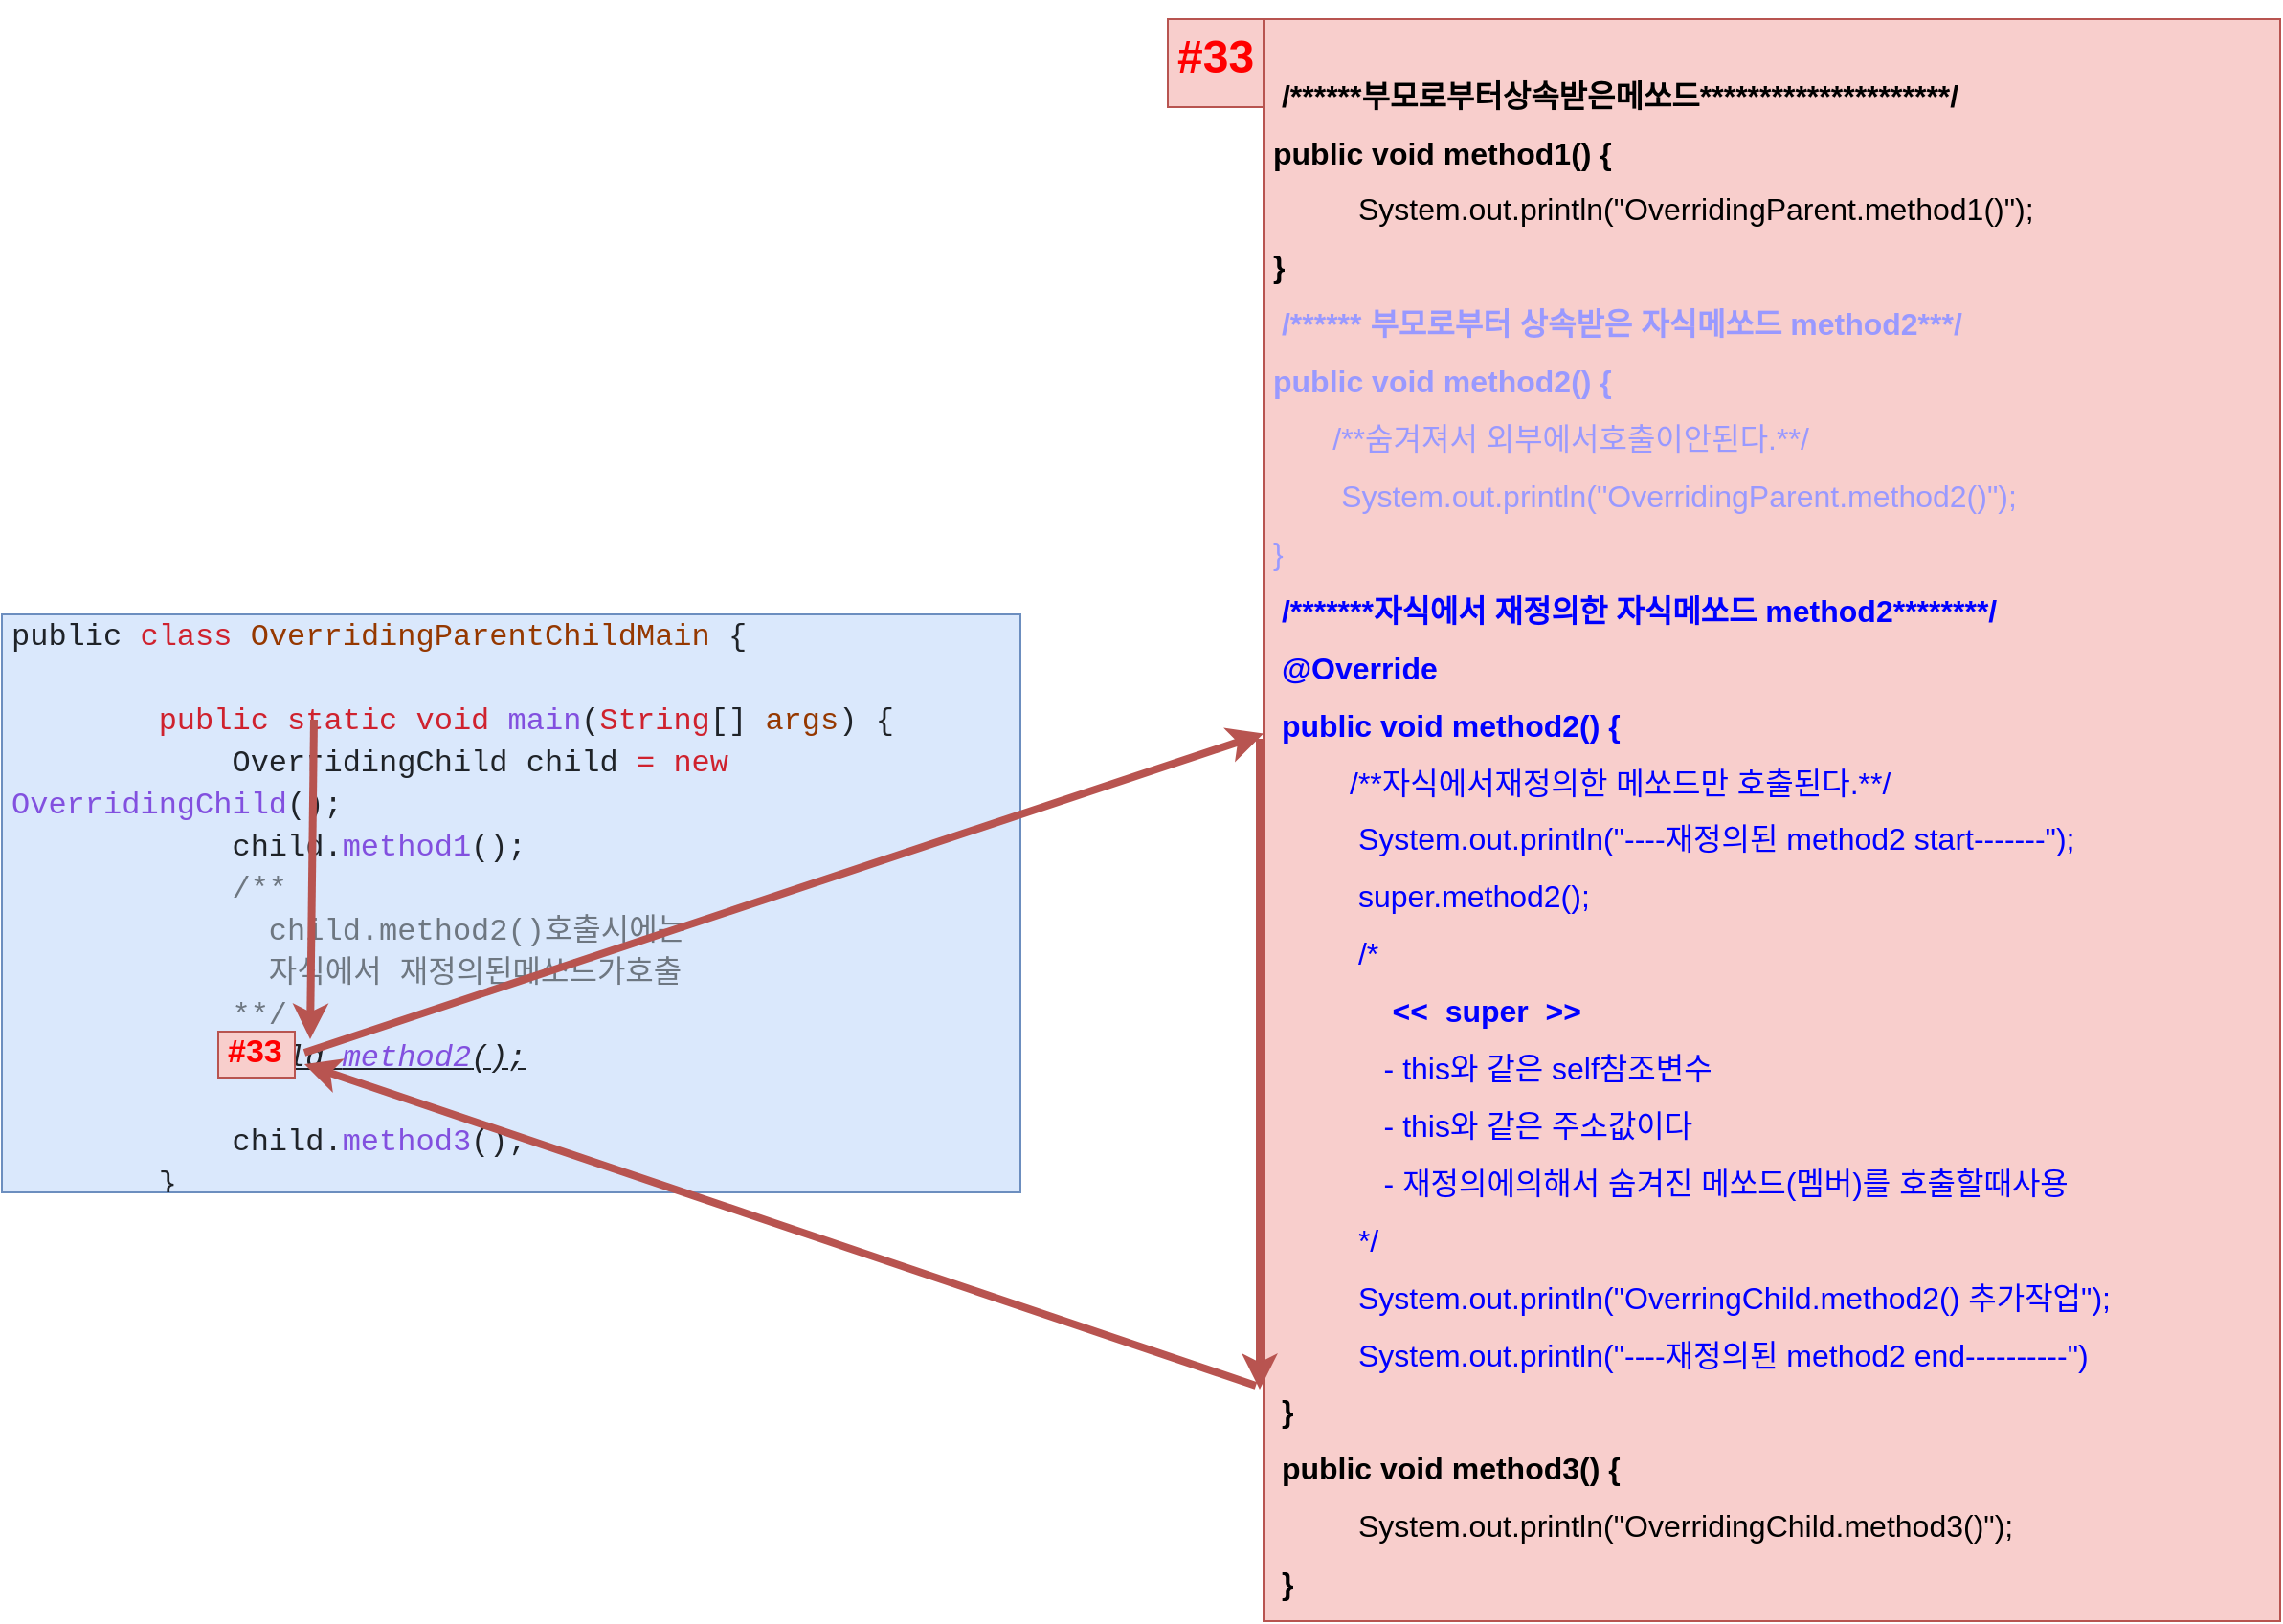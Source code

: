 <mxfile version="22.1.11" type="device">
  <diagram name="페이지-1" id="x_yewaCAZHS-CT8Duj3i">
    <mxGraphModel dx="2234" dy="1538" grid="0" gridSize="10" guides="1" tooltips="1" connect="1" arrows="1" fold="1" page="0" pageScale="1" pageWidth="827" pageHeight="1169" math="0" shadow="0">
      <root>
        <mxCell id="0" />
        <mxCell id="1" parent="0" />
        <mxCell id="Q0oJkmgqtFZWM4lEizwN-1" value="&lt;h1 style=&quot;font-size: 16px;&quot;&gt;&lt;div style=&quot;color: rgb(31, 35, 40); font-family: &amp;quot;D2 Coding&amp;quot;, Consolas, &amp;quot;Courier New&amp;quot;, monospace; font-size: 16px; line-height: 22px;&quot;&gt;&lt;div style=&quot;font-weight: normal; font-size: 16px;&quot;&gt;public &lt;span style=&quot;color: rgb(207, 34, 46); font-size: 16px;&quot;&gt;class&lt;/span&gt; &lt;span style=&quot;color: rgb(149, 56, 0); font-size: 16px;&quot;&gt;OverridingParentChildMain&lt;/span&gt; {&lt;/div&gt;&lt;br style=&quot;font-size: 16px;&quot;&gt;&lt;div style=&quot;font-weight: normal; font-size: 16px;&quot;&gt;&amp;nbsp; &amp;nbsp; &amp;nbsp; &amp;nbsp; &lt;span style=&quot;color: rgb(207, 34, 46); font-size: 16px;&quot;&gt;public&lt;/span&gt; &lt;span style=&quot;color: rgb(207, 34, 46); font-size: 16px;&quot;&gt;static&lt;/span&gt; &lt;span style=&quot;color: rgb(207, 34, 46); font-size: 16px;&quot;&gt;void&lt;/span&gt; &lt;span style=&quot;color: rgb(130, 80, 223); font-size: 16px;&quot;&gt;main&lt;/span&gt;(&lt;span style=&quot;color: rgb(207, 34, 46); font-size: 16px;&quot;&gt;String&lt;/span&gt;[] &lt;span style=&quot;color: rgb(149, 56, 0); font-size: 16px;&quot;&gt;args&lt;/span&gt;) {&lt;/div&gt;&lt;div style=&quot;font-weight: normal; font-size: 16px;&quot;&gt;&amp;nbsp; &amp;nbsp; &amp;nbsp; &amp;nbsp; &amp;nbsp; &amp;nbsp; OverridingChild&lt;span style=&quot;color: rgb(149, 56, 0); font-size: 16px;&quot;&gt; &lt;/span&gt;child&lt;span style=&quot;color: rgb(149, 56, 0); font-size: 16px;&quot;&gt; &lt;/span&gt;&lt;span style=&quot;color: rgb(207, 34, 46); font-size: 16px;&quot;&gt;=&lt;/span&gt; &lt;span style=&quot;color: rgb(207, 34, 46); font-size: 16px;&quot;&gt;new&lt;/span&gt; &lt;span style=&quot;color: rgb(130, 80, 223); font-size: 16px;&quot;&gt;OverridingChild&lt;/span&gt;();&lt;/div&gt;&lt;div style=&quot;font-weight: normal; font-size: 16px;&quot;&gt;&amp;nbsp; &amp;nbsp; &amp;nbsp; &amp;nbsp; &amp;nbsp; &amp;nbsp; child.&lt;span style=&quot;color: rgb(130, 80, 223); font-size: 16px;&quot;&gt;method1&lt;/span&gt;();&lt;/div&gt;&lt;div style=&quot;font-weight: normal; font-size: 16px;&quot;&gt;&amp;nbsp; &amp;nbsp; &amp;nbsp; &amp;nbsp; &amp;nbsp; &amp;nbsp; &lt;span style=&quot;color: rgb(110, 119, 129); font-size: 16px;&quot;&gt;/**&lt;/span&gt;&lt;/div&gt;&lt;div style=&quot;font-weight: normal; font-size: 16px;&quot;&gt;&lt;span style=&quot;color: rgb(110, 119, 129); font-size: 16px;&quot;&gt;&amp;nbsp; &amp;nbsp; &amp;nbsp; &amp;nbsp; &amp;nbsp; &amp;nbsp; &amp;nbsp; child.method2()호출시에는&amp;nbsp;&lt;/span&gt;&lt;/div&gt;&lt;div style=&quot;font-weight: normal; font-size: 16px;&quot;&gt;&lt;span style=&quot;color: rgb(110, 119, 129); font-size: 16px;&quot;&gt;&amp;nbsp; &amp;nbsp; &amp;nbsp; &amp;nbsp; &amp;nbsp; &amp;nbsp; &amp;nbsp; 자식에서 재정의된메쏘드가호출&lt;/span&gt;&lt;/div&gt;&lt;div style=&quot;font-weight: normal; font-size: 16px;&quot;&gt;&lt;span style=&quot;color: rgb(110, 119, 129); font-size: 16px;&quot;&gt;&amp;nbsp; &amp;nbsp; &amp;nbsp; &amp;nbsp; &amp;nbsp; &amp;nbsp; **/&lt;/span&gt;&lt;/div&gt;&lt;div style=&quot;font-size: 16px;&quot;&gt;&lt;span style=&quot;font-weight: normal;&quot;&gt;&amp;nbsp; &amp;nbsp; &amp;nbsp; &amp;nbsp; &amp;nbsp; &amp;nbsp; &lt;/span&gt;&lt;u style=&quot;&quot;&gt;&lt;i style=&quot;font-weight: normal;&quot;&gt;child.&lt;span style=&quot;color: rgb(130, 80, 223); font-size: 16px;&quot;&gt;method2&lt;/span&gt;();&lt;/i&gt;&lt;/u&gt;&lt;/div&gt;&lt;div style=&quot;font-size: 16px;&quot;&gt;&lt;u style=&quot;&quot;&gt;&lt;i style=&quot;font-weight: normal;&quot;&gt;&lt;br&gt;&lt;/i&gt;&lt;/u&gt;&lt;/div&gt;&lt;div style=&quot;font-weight: normal; font-size: 16px;&quot;&gt;&amp;nbsp; &amp;nbsp; &amp;nbsp; &amp;nbsp; &amp;nbsp; &amp;nbsp; child.&lt;span style=&quot;color: rgb(130, 80, 223); font-size: 16px;&quot;&gt;method3&lt;/span&gt;();&lt;/div&gt;&lt;div style=&quot;font-weight: normal; font-size: 16px;&quot;&gt;&amp;nbsp; &amp;nbsp; &amp;nbsp; &amp;nbsp; }&lt;/div&gt;&lt;div style=&quot;font-weight: normal; font-size: 16px;&quot;&gt;&amp;nbsp; &amp;nbsp; }&lt;/div&gt;&lt;/div&gt;&lt;/h1&gt;" style="text;html=1;spacing=5;spacingTop=-20;whiteSpace=wrap;overflow=hidden;rounded=0;fillColor=#dae8fc;strokeColor=#6c8ebf;fontSize=16;" parent="1" vertex="1">
          <mxGeometry x="-537" y="-150" width="532" height="302" as="geometry" />
        </mxCell>
        <mxCell id="Q0oJkmgqtFZWM4lEizwN-4" value="&lt;h1 style=&quot;font-size: 16px;&quot;&gt;&lt;font style=&quot;font-size: 16px;&quot;&gt;&lt;span style=&quot;background-color: initial; font-size: 16px;&quot;&gt;&amp;nbsp; &amp;nbsp;&lt;/span&gt;&lt;br style=&quot;font-size: 16px;&quot;&gt;&lt;/font&gt;&lt;/h1&gt;&lt;h1 style=&quot;font-size: 16px;&quot;&gt;&lt;font style=&quot;font-size: 16px;&quot;&gt;&amp;nbsp;/******부모로부터상속받은메쏘드*********************/&lt;/font&gt;&lt;/h1&gt;&lt;h1 style=&quot;font-size: 16px;&quot;&gt;&lt;font style=&quot;font-size: 16px;&quot;&gt;public void method1() {&lt;/font&gt;&lt;/h1&gt;&lt;h1 style=&quot;font-size: 16px;&quot;&gt;&lt;font style=&quot;font-size: 16px;&quot;&gt;&lt;span style=&quot;font-size: 16px;&quot;&gt;&amp;nbsp; &amp;nbsp;&amp;nbsp;&amp;nbsp;&amp;nbsp;&amp;nbsp;&amp;nbsp;&amp;nbsp;&lt;/span&gt;&lt;span style=&quot;font-weight: normal; font-size: 16px;&quot;&gt;&lt;span style=&quot;font-size: 16px;&quot;&gt;&amp;nbsp;&lt;/span&gt;&lt;font style=&quot;font-size: 16px;&quot;&gt;System.out.println(&quot;OverridingParent.method1()&quot;);&lt;/font&gt;&lt;/span&gt;&lt;/font&gt;&lt;/h1&gt;&lt;h1 style=&quot;font-size: 16px;&quot;&gt;&lt;font style=&quot;font-size: 16px;&quot;&gt;}&lt;/font&gt;&lt;/h1&gt;&lt;h1 style=&quot;font-size: 16px;&quot;&gt;&lt;font style=&quot;font-size: 16px;&quot;&gt;&lt;font color=&quot;#33ffff&quot; style=&quot;font-size: 16px;&quot;&gt;&amp;nbsp;&lt;/font&gt;&lt;font color=&quot;#9999ff&quot; style=&quot;font-size: 16px;&quot;&gt;/******&amp;nbsp;부모로부터 상속받은 자식메쏘드 method2***/&lt;/font&gt;&lt;/font&gt;&lt;/h1&gt;&lt;h1 style=&quot;font-size: 16px;&quot;&gt;&lt;font style=&quot;font-size: 16px;&quot; color=&quot;#9999ff&quot;&gt;&lt;span style=&quot;background-color: initial; font-size: 16px;&quot;&gt;&lt;span style=&quot;background-color: initial; font-size: 16px;&quot;&gt;public void method2() {&lt;/span&gt;&lt;/span&gt;&lt;/font&gt;&lt;/h1&gt;&lt;div style=&quot;font-size: 16px;&quot;&gt;&lt;font style=&quot;font-size: 16px;&quot; color=&quot;#9999ff&quot;&gt;&lt;span style=&quot;background-color: initial; font-size: 16px;&quot;&gt;&lt;span style=&quot;background-color: initial; font-size: 16px;&quot;&gt;&lt;b style=&quot;font-size: 16px;&quot;&gt;&amp;nbsp; &amp;nbsp; &amp;nbsp; &amp;nbsp;&lt;/b&gt;&lt;font style=&quot;font-size: 16px;&quot;&gt;/**&lt;/font&gt;&lt;/span&gt;&lt;/span&gt;&lt;span style=&quot;background-color: initial; font-size: 16px;&quot;&gt;&lt;font style=&quot;font-size: 16px;&quot;&gt;숨겨져서 외부에서호출이안된다.**/&lt;/font&gt;&lt;/span&gt;&lt;/font&gt;&lt;/div&gt;&lt;h1 style=&quot;font-size: 16px;&quot;&gt;&lt;font color=&quot;#9999ff&quot; style=&quot;font-weight: normal; font-size: 16px;&quot;&gt;&amp;nbsp; &amp;nbsp; &amp;nbsp; &amp;nbsp; System.out.println(&quot;OverridingParent.method2()&quot;);&lt;/font&gt;&lt;/h1&gt;&lt;h1 style=&quot;font-size: 16px;&quot;&gt;&lt;font color=&quot;#9999ff&quot; style=&quot;font-size: 16px; font-weight: normal;&quot;&gt;}&lt;/font&gt;&lt;/h1&gt;&lt;h1 style=&quot;font-size: 16px;&quot;&gt;&lt;font style=&quot;font-size: 16px;&quot;&gt;&amp;nbsp;&lt;font color=&quot;#0000ff&quot; style=&quot;font-size: 16px;&quot;&gt;/*******자식에서 재정의한 자식메쏘드 method2********/&lt;/font&gt;&lt;/font&gt;&lt;/h1&gt;&lt;h1 style=&quot;font-size: 16px;&quot;&gt;&lt;font style=&quot;font-size: 16px;&quot; color=&quot;#0000ff&quot;&gt;&lt;font style=&quot;font-size: 16px;&quot;&gt;&amp;nbsp;&lt;/font&gt;&lt;font style=&quot;font-size: 16px;&quot;&gt;@Override&lt;/font&gt;&lt;/font&gt;&lt;/h1&gt;&lt;h1 style=&quot;font-size: 16px;&quot;&gt;&lt;font color=&quot;#0000ff&quot; style=&quot;font-size: 16px;&quot;&gt;&amp;nbsp;public void method2() {&lt;/font&gt;&lt;/h1&gt;&lt;div style=&quot;font-size: 16px;&quot;&gt;&lt;font style=&quot;font-size: 16px;&quot; color=&quot;#0000ff&quot;&gt;&lt;font style=&quot;font-size: 16px;&quot;&gt;&amp;nbsp; &amp;nbsp; &amp;nbsp; &amp;nbsp; &lt;/font&gt;&lt;font style=&quot;font-size: 16px;&quot;&gt;&lt;font style=&quot;font-size: 16px;&quot;&gt;&amp;nbsp;/**&lt;/font&gt;&lt;span style=&quot;background-color: initial; font-size: 16px;&quot;&gt;자식에서재정의한 메쏘드만 호출된다.**/&lt;/span&gt;&lt;/font&gt;&lt;/font&gt;&lt;/div&gt;&lt;h1 style=&quot;font-size: 16px;&quot;&gt;&lt;font color=&quot;#0000ff&quot; style=&quot;font-weight: normal; font-size: 16px;&quot;&gt;&amp;nbsp; &amp;nbsp;&amp;nbsp;&amp;nbsp;&amp;nbsp;&amp;nbsp;&amp;nbsp;&amp;nbsp;&amp;nbsp;System.out.println(&quot;----재정의된 method2 start-------&quot;);&lt;/font&gt;&lt;/h1&gt;&lt;h1 style=&quot;font-size: 16px;&quot;&gt;&lt;font color=&quot;#0000ff&quot; style=&quot;font-weight: normal; font-size: 16px;&quot;&gt;&amp;nbsp; &amp;nbsp;&amp;nbsp;&amp;nbsp;&amp;nbsp;&amp;nbsp;&amp;nbsp;&amp;nbsp;&amp;nbsp;super.method2();&lt;/font&gt;&lt;/h1&gt;&lt;h1 style=&quot;font-size: 16px;&quot;&gt;&lt;font style=&quot;font-size: 16px;&quot;&gt;&lt;font color=&quot;#0000ff&quot; style=&quot;font-weight: normal; font-size: 16px;&quot;&gt;&amp;nbsp; &amp;nbsp;&amp;nbsp;&amp;nbsp;&amp;nbsp;&amp;nbsp;&amp;nbsp;&amp;nbsp;&amp;nbsp;/*&lt;/font&gt;&amp;nbsp;&amp;nbsp;&lt;/font&gt;&lt;/h1&gt;&lt;h1 style=&quot;font-size: 16px;&quot;&gt;&lt;font style=&quot;font-size: 16px;&quot;&gt;&amp;nbsp; &amp;nbsp; &amp;nbsp; &amp;nbsp; &amp;nbsp; &amp;nbsp; &lt;font style=&quot;font-size: 16px;&quot; color=&quot;#0000ff&quot;&gt;&amp;nbsp; &amp;lt;&amp;lt;&amp;nbsp; super&amp;nbsp; &amp;gt;&amp;gt;&lt;/font&gt;&lt;/font&gt;&lt;/h1&gt;&lt;h1 style=&quot;font-size: 16px;&quot;&gt;&lt;font color=&quot;#0000ff&quot; style=&quot;font-weight: normal; font-size: 16px;&quot;&gt;&amp;nbsp; &amp;nbsp; &amp;nbsp; &amp;nbsp; &amp;nbsp; &amp;nbsp; &amp;nbsp;- this와 같은 self참조변수&lt;/font&gt;&lt;/h1&gt;&lt;h1 style=&quot;font-size: 16px;&quot;&gt;&lt;font color=&quot;#0000ff&quot; style=&quot;font-weight: normal; font-size: 16px;&quot;&gt;&amp;nbsp; &amp;nbsp; &amp;nbsp; &amp;nbsp; &amp;nbsp; &amp;nbsp; &amp;nbsp;- this와 같은 주소값이다&lt;/font&gt;&lt;/h1&gt;&lt;h1 style=&quot;font-size: 16px;&quot;&gt;&lt;font color=&quot;#0000ff&quot; style=&quot;font-weight: normal; font-size: 16px;&quot;&gt;&amp;nbsp; &amp;nbsp; &amp;nbsp; &amp;nbsp; &amp;nbsp; &amp;nbsp; &amp;nbsp;- 재정의에의해서 숨겨진 메쏘드(멤버)를 호출할때사용&lt;/font&gt;&lt;/h1&gt;&lt;h1 style=&quot;font-size: 16px;&quot;&gt;&lt;font color=&quot;#0000ff&quot; style=&quot;font-weight: normal; font-size: 16px;&quot;&gt;&amp;nbsp; &amp;nbsp;&amp;nbsp;&amp;nbsp;&amp;nbsp;&amp;nbsp;&amp;nbsp;&amp;nbsp;&amp;nbsp;*/&lt;/font&gt;&lt;/h1&gt;&lt;h1 style=&quot;font-size: 16px;&quot;&gt;&lt;font color=&quot;#0000ff&quot; style=&quot;font-weight: normal; font-size: 16px;&quot;&gt;&amp;nbsp; &amp;nbsp;&amp;nbsp;&amp;nbsp;&amp;nbsp;&amp;nbsp;&amp;nbsp;&amp;nbsp;&amp;nbsp;System.out.println(&quot;OverringChild.method2() 추가작업&quot;);&lt;/font&gt;&lt;/h1&gt;&lt;h1 style=&quot;font-size: 16px;&quot;&gt;&lt;font color=&quot;#0000ff&quot; style=&quot;font-weight: normal; font-size: 16px;&quot;&gt;&amp;nbsp; &amp;nbsp;&amp;nbsp;&amp;nbsp;&amp;nbsp;&amp;nbsp;&amp;nbsp;&amp;nbsp;&amp;nbsp;System.out.println(&quot;----재정의된 method2 end----------&quot;)&lt;/font&gt;&lt;/h1&gt;&lt;h1 style=&quot;font-size: 16px;&quot;&gt;&lt;font style=&quot;font-size: 16px;&quot;&gt;&lt;span style=&quot;font-weight: normal; font-size: 16px;&quot;&gt;&amp;nbsp;&lt;/span&gt;}&lt;/font&gt;&lt;/h1&gt;&lt;h1 style=&quot;font-size: 16px;&quot;&gt;&lt;font style=&quot;font-size: 16px;&quot;&gt;&lt;span style=&quot;font-size: 16px;&quot;&gt;&amp;nbsp;&lt;/span&gt;&lt;font style=&quot;font-size: 16px;&quot;&gt;public void method3() {&lt;/font&gt;&lt;/font&gt;&lt;/h1&gt;&lt;h1 style=&quot;font-size: 16px;&quot;&gt;&lt;font style=&quot;font-size: 16px;&quot;&gt;&lt;span style=&quot;font-size: 16px;&quot;&gt;&amp;nbsp; &amp;nbsp;&amp;nbsp;&amp;nbsp;&amp;nbsp;&amp;nbsp;&amp;nbsp;&lt;/span&gt;&lt;span style=&quot;font-weight: normal; font-size: 16px;&quot;&gt;&lt;span style=&quot;font-size: 16px;&quot;&gt;&amp;nbsp;&amp;nbsp;&lt;/span&gt;&lt;font style=&quot;font-size: 16px;&quot;&gt;System.out.println(&quot;OverridingChild.method3()&quot;);&lt;/font&gt;&lt;/span&gt;&lt;/font&gt;&lt;/h1&gt;&lt;h1 style=&quot;font-size: 16px;&quot;&gt;&lt;font style=&quot;font-size: 16px;&quot;&gt;&lt;span style=&quot;font-size: 16px;&quot;&gt;&amp;nbsp;&lt;/span&gt;&lt;font style=&quot;font-size: 16px;&quot;&gt;}&lt;/font&gt;&lt;/font&gt;&lt;/h1&gt;&lt;h1 style=&quot;font-size: 16px;&quot;&gt;&lt;br style=&quot;font-size: 16px;&quot;&gt;&lt;/h1&gt;&lt;h1 style=&quot;font-size: 16px;&quot;&gt;&lt;font style=&quot;font-size: 16px;&quot;&gt;&lt;br style=&quot;font-size: 16px;&quot;&gt;&lt;/font&gt;&lt;/h1&gt;&lt;h1 style=&quot;font-size: 16px;&quot;&gt;&lt;font style=&quot;font-size: 16px;&quot;&gt;&amp;nbsp;&lt;/font&gt;&lt;/h1&gt;" style="text;html=1;strokeColor=#b85450;fillColor=#f8cecc;spacing=5;spacingTop=-20;whiteSpace=wrap;overflow=hidden;rounded=0;fontSize=16;align=left;" parent="1" vertex="1">
          <mxGeometry x="122" y="-461" width="531" height="837" as="geometry" />
        </mxCell>
        <mxCell id="Q0oJkmgqtFZWM4lEizwN-6" value="" style="endArrow=classic;html=1;rounded=0;entryX=0;entryY=0.446;entryDx=0;entryDy=0;entryPerimeter=0;strokeWidth=4;fillColor=#f8cecc;strokeColor=#b85450;" parent="1" edge="1" target="Q0oJkmgqtFZWM4lEizwN-4">
          <mxGeometry width="50" height="50" relative="1" as="geometry">
            <mxPoint x="-379" y="79" as="sourcePoint" />
            <mxPoint x="116" y="44" as="targetPoint" />
          </mxGeometry>
        </mxCell>
        <mxCell id="Q0oJkmgqtFZWM4lEizwN-9" value="" style="endArrow=classic;html=1;rounded=0;strokeWidth=4;fillColor=#f8cecc;strokeColor=#b85450;" parent="1" edge="1">
          <mxGeometry width="50" height="50" relative="1" as="geometry">
            <mxPoint x="118" y="253" as="sourcePoint" />
            <mxPoint x="-379" y="85" as="targetPoint" />
          </mxGeometry>
        </mxCell>
        <mxCell id="HA3GW_AbqvUbS8MEMvi7-1" value="&lt;h1&gt;#33&lt;/h1&gt;" style="text;html=1;strokeColor=#b85450;fillColor=#f8cecc;spacing=5;spacingTop=-20;whiteSpace=wrap;overflow=hidden;rounded=0;fontColor=#FF0000;" vertex="1" parent="1">
          <mxGeometry x="72" y="-461" width="50" height="46" as="geometry" />
        </mxCell>
        <mxCell id="HA3GW_AbqvUbS8MEMvi7-2" value="&lt;h1 style=&quot;font-size: 17px;&quot;&gt;#33&lt;/h1&gt;" style="text;html=1;strokeColor=#b85450;fillColor=#f8cecc;spacing=5;spacingTop=-20;whiteSpace=wrap;overflow=hidden;rounded=0;fontColor=#FF0000;fontSize=17;" vertex="1" parent="1">
          <mxGeometry x="-424" y="68" width="40" height="24" as="geometry" />
        </mxCell>
        <mxCell id="HA3GW_AbqvUbS8MEMvi7-3" value="" style="endArrow=classic;html=1;rounded=0;fillColor=#f8cecc;strokeColor=#b85450;strokeWidth=4;" edge="1" parent="1">
          <mxGeometry width="50" height="50" relative="1" as="geometry">
            <mxPoint x="-374" y="-95" as="sourcePoint" />
            <mxPoint x="-376" y="72" as="targetPoint" />
          </mxGeometry>
        </mxCell>
        <mxCell id="HA3GW_AbqvUbS8MEMvi7-6" value="" style="endArrow=classic;html=1;rounded=0;fillColor=#f8cecc;strokeColor=#b85450;strokeWidth=4;" edge="1" parent="1">
          <mxGeometry width="50" height="50" relative="1" as="geometry">
            <mxPoint x="120" y="-85" as="sourcePoint" />
            <mxPoint x="120" y="255" as="targetPoint" />
          </mxGeometry>
        </mxCell>
      </root>
    </mxGraphModel>
  </diagram>
</mxfile>
